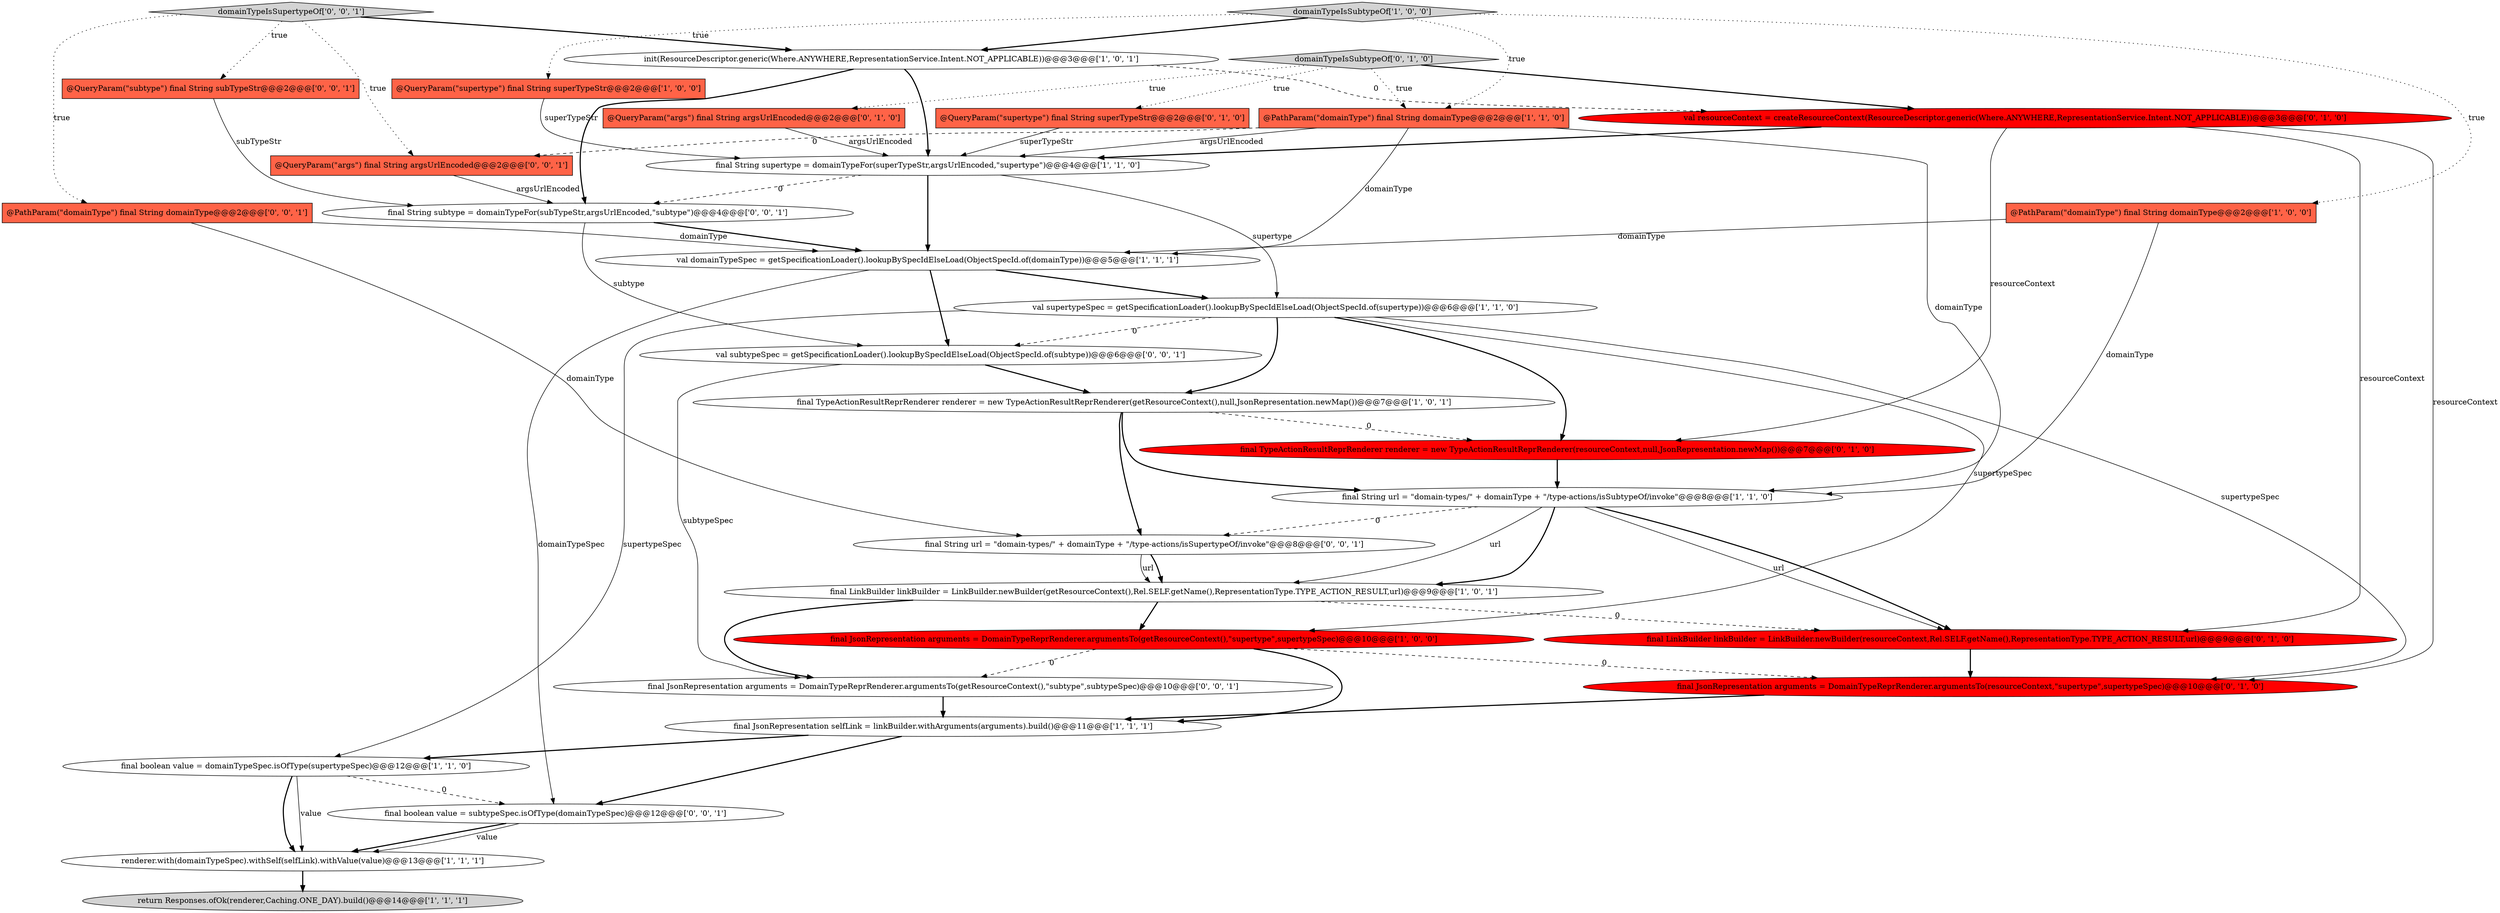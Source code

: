 digraph {
21 [style = filled, label = "@QueryParam(\"supertype\") final String superTypeStr@@@2@@@['0', '1', '0']", fillcolor = tomato, shape = box image = "AAA0AAABBB2BBB"];
0 [style = filled, label = "renderer.with(domainTypeSpec).withSelf(selfLink).withValue(value)@@@13@@@['1', '1', '1']", fillcolor = white, shape = ellipse image = "AAA0AAABBB1BBB"];
31 [style = filled, label = "final boolean value = subtypeSpec.isOfType(domainTypeSpec)@@@12@@@['0', '0', '1']", fillcolor = white, shape = ellipse image = "AAA0AAABBB3BBB"];
23 [style = filled, label = "domainTypeIsSupertypeOf['0', '0', '1']", fillcolor = lightgray, shape = diamond image = "AAA0AAABBB3BBB"];
13 [style = filled, label = "final JsonRepresentation selfLink = linkBuilder.withArguments(arguments).build()@@@11@@@['1', '1', '1']", fillcolor = white, shape = ellipse image = "AAA0AAABBB1BBB"];
16 [style = filled, label = "val resourceContext = createResourceContext(ResourceDescriptor.generic(Where.ANYWHERE,RepresentationService.Intent.NOT_APPLICABLE))@@@3@@@['0', '1', '0']", fillcolor = red, shape = ellipse image = "AAA1AAABBB2BBB"];
10 [style = filled, label = "return Responses.ofOk(renderer,Caching.ONE_DAY).build()@@@14@@@['1', '1', '1']", fillcolor = lightgray, shape = ellipse image = "AAA0AAABBB1BBB"];
9 [style = filled, label = "final LinkBuilder linkBuilder = LinkBuilder.newBuilder(getResourceContext(),Rel.SELF.getName(),RepresentationType.TYPE_ACTION_RESULT,url)@@@9@@@['1', '0', '1']", fillcolor = white, shape = ellipse image = "AAA0AAABBB1BBB"];
25 [style = filled, label = "val subtypeSpec = getSpecificationLoader().lookupBySpecIdElseLoad(ObjectSpecId.of(subtype))@@@6@@@['0', '0', '1']", fillcolor = white, shape = ellipse image = "AAA0AAABBB3BBB"];
5 [style = filled, label = "final String url = \"domain-types/\" + domainType + \"/type-actions/isSubtypeOf/invoke\"@@@8@@@['1', '1', '0']", fillcolor = white, shape = ellipse image = "AAA0AAABBB1BBB"];
18 [style = filled, label = "final JsonRepresentation arguments = DomainTypeReprRenderer.argumentsTo(resourceContext,\"supertype\",supertypeSpec)@@@10@@@['0', '1', '0']", fillcolor = red, shape = ellipse image = "AAA1AAABBB2BBB"];
6 [style = filled, label = "init(ResourceDescriptor.generic(Where.ANYWHERE,RepresentationService.Intent.NOT_APPLICABLE))@@@3@@@['1', '0', '1']", fillcolor = white, shape = ellipse image = "AAA0AAABBB1BBB"];
11 [style = filled, label = "@PathParam(\"domainType\") final String domainType@@@2@@@['1', '0', '0']", fillcolor = tomato, shape = box image = "AAA0AAABBB1BBB"];
22 [style = filled, label = "@QueryParam(\"args\") final String argsUrlEncoded@@@2@@@['0', '1', '0']", fillcolor = tomato, shape = box image = "AAA0AAABBB2BBB"];
28 [style = filled, label = "final JsonRepresentation arguments = DomainTypeReprRenderer.argumentsTo(getResourceContext(),\"subtype\",subtypeSpec)@@@10@@@['0', '0', '1']", fillcolor = white, shape = ellipse image = "AAA0AAABBB3BBB"];
3 [style = filled, label = "final String supertype = domainTypeFor(superTypeStr,argsUrlEncoded,\"supertype\")@@@4@@@['1', '1', '0']", fillcolor = white, shape = ellipse image = "AAA0AAABBB1BBB"];
12 [style = filled, label = "@QueryParam(\"supertype\") final String superTypeStr@@@2@@@['1', '0', '0']", fillcolor = tomato, shape = box image = "AAA0AAABBB1BBB"];
24 [style = filled, label = "@QueryParam(\"subtype\") final String subTypeStr@@@2@@@['0', '0', '1']", fillcolor = tomato, shape = box image = "AAA0AAABBB3BBB"];
14 [style = filled, label = "@PathParam(\"domainType\") final String domainType@@@2@@@['1', '1', '0']", fillcolor = tomato, shape = box image = "AAA0AAABBB1BBB"];
17 [style = filled, label = "final LinkBuilder linkBuilder = LinkBuilder.newBuilder(resourceContext,Rel.SELF.getName(),RepresentationType.TYPE_ACTION_RESULT,url)@@@9@@@['0', '1', '0']", fillcolor = red, shape = ellipse image = "AAA1AAABBB2BBB"];
30 [style = filled, label = "final String url = \"domain-types/\" + domainType + \"/type-actions/isSupertypeOf/invoke\"@@@8@@@['0', '0', '1']", fillcolor = white, shape = ellipse image = "AAA0AAABBB3BBB"];
8 [style = filled, label = "final JsonRepresentation arguments = DomainTypeReprRenderer.argumentsTo(getResourceContext(),\"supertype\",supertypeSpec)@@@10@@@['1', '0', '0']", fillcolor = red, shape = ellipse image = "AAA1AAABBB1BBB"];
2 [style = filled, label = "domainTypeIsSubtypeOf['1', '0', '0']", fillcolor = lightgray, shape = diamond image = "AAA0AAABBB1BBB"];
29 [style = filled, label = "@QueryParam(\"args\") final String argsUrlEncoded@@@2@@@['0', '0', '1']", fillcolor = tomato, shape = box image = "AAA0AAABBB3BBB"];
15 [style = filled, label = "val domainTypeSpec = getSpecificationLoader().lookupBySpecIdElseLoad(ObjectSpecId.of(domainType))@@@5@@@['1', '1', '1']", fillcolor = white, shape = ellipse image = "AAA0AAABBB1BBB"];
27 [style = filled, label = "@PathParam(\"domainType\") final String domainType@@@2@@@['0', '0', '1']", fillcolor = tomato, shape = box image = "AAA0AAABBB3BBB"];
1 [style = filled, label = "final TypeActionResultReprRenderer renderer = new TypeActionResultReprRenderer(getResourceContext(),null,JsonRepresentation.newMap())@@@7@@@['1', '0', '1']", fillcolor = white, shape = ellipse image = "AAA0AAABBB1BBB"];
19 [style = filled, label = "domainTypeIsSubtypeOf['0', '1', '0']", fillcolor = lightgray, shape = diamond image = "AAA0AAABBB2BBB"];
7 [style = filled, label = "val supertypeSpec = getSpecificationLoader().lookupBySpecIdElseLoad(ObjectSpecId.of(supertype))@@@6@@@['1', '1', '0']", fillcolor = white, shape = ellipse image = "AAA0AAABBB1BBB"];
20 [style = filled, label = "final TypeActionResultReprRenderer renderer = new TypeActionResultReprRenderer(resourceContext,null,JsonRepresentation.newMap())@@@7@@@['0', '1', '0']", fillcolor = red, shape = ellipse image = "AAA1AAABBB2BBB"];
4 [style = filled, label = "final boolean value = domainTypeSpec.isOfType(supertypeSpec)@@@12@@@['1', '1', '0']", fillcolor = white, shape = ellipse image = "AAA0AAABBB1BBB"];
26 [style = filled, label = "final String subtype = domainTypeFor(subTypeStr,argsUrlEncoded,\"subtype\")@@@4@@@['0', '0', '1']", fillcolor = white, shape = ellipse image = "AAA0AAABBB3BBB"];
1->5 [style = bold, label=""];
11->15 [style = solid, label="domainType"];
6->3 [style = bold, label=""];
16->3 [style = bold, label=""];
7->8 [style = solid, label="supertypeSpec"];
19->14 [style = dotted, label="true"];
21->3 [style = solid, label="superTypeStr"];
22->3 [style = solid, label="argsUrlEncoded"];
11->5 [style = solid, label="domainType"];
7->1 [style = bold, label=""];
6->26 [style = bold, label=""];
25->1 [style = bold, label=""];
15->7 [style = bold, label=""];
16->20 [style = solid, label="resourceContext"];
5->9 [style = bold, label=""];
3->26 [style = dashed, label="0"];
2->6 [style = bold, label=""];
15->25 [style = bold, label=""];
16->17 [style = solid, label="resourceContext"];
15->31 [style = solid, label="domainTypeSpec"];
31->0 [style = bold, label=""];
5->17 [style = solid, label="url"];
26->25 [style = solid, label="subtype"];
4->31 [style = dashed, label="0"];
3->7 [style = solid, label="supertype"];
7->18 [style = solid, label="supertypeSpec"];
28->13 [style = bold, label=""];
30->9 [style = bold, label=""];
3->15 [style = bold, label=""];
19->21 [style = dotted, label="true"];
7->4 [style = solid, label="supertypeSpec"];
7->20 [style = bold, label=""];
24->26 [style = solid, label="subTypeStr"];
8->28 [style = dashed, label="0"];
1->30 [style = bold, label=""];
9->8 [style = bold, label=""];
5->17 [style = bold, label=""];
12->3 [style = solid, label="superTypeStr"];
4->0 [style = bold, label=""];
27->15 [style = solid, label="domainType"];
20->5 [style = bold, label=""];
19->16 [style = bold, label=""];
9->28 [style = bold, label=""];
2->11 [style = dotted, label="true"];
1->20 [style = dashed, label="0"];
27->30 [style = solid, label="domainType"];
0->10 [style = bold, label=""];
6->16 [style = dashed, label="0"];
16->18 [style = solid, label="resourceContext"];
23->6 [style = bold, label=""];
9->17 [style = dashed, label="0"];
29->26 [style = solid, label="argsUrlEncoded"];
26->15 [style = bold, label=""];
19->22 [style = dotted, label="true"];
23->27 [style = dotted, label="true"];
18->13 [style = bold, label=""];
2->12 [style = dotted, label="true"];
7->25 [style = dashed, label="0"];
25->28 [style = solid, label="subtypeSpec"];
2->14 [style = dotted, label="true"];
8->18 [style = dashed, label="0"];
4->0 [style = solid, label="value"];
5->9 [style = solid, label="url"];
13->31 [style = bold, label=""];
23->29 [style = dotted, label="true"];
14->29 [style = dashed, label="0"];
14->3 [style = solid, label="argsUrlEncoded"];
30->9 [style = solid, label="url"];
14->5 [style = solid, label="domainType"];
31->0 [style = solid, label="value"];
13->4 [style = bold, label=""];
23->24 [style = dotted, label="true"];
17->18 [style = bold, label=""];
8->13 [style = bold, label=""];
5->30 [style = dashed, label="0"];
14->15 [style = solid, label="domainType"];
}
